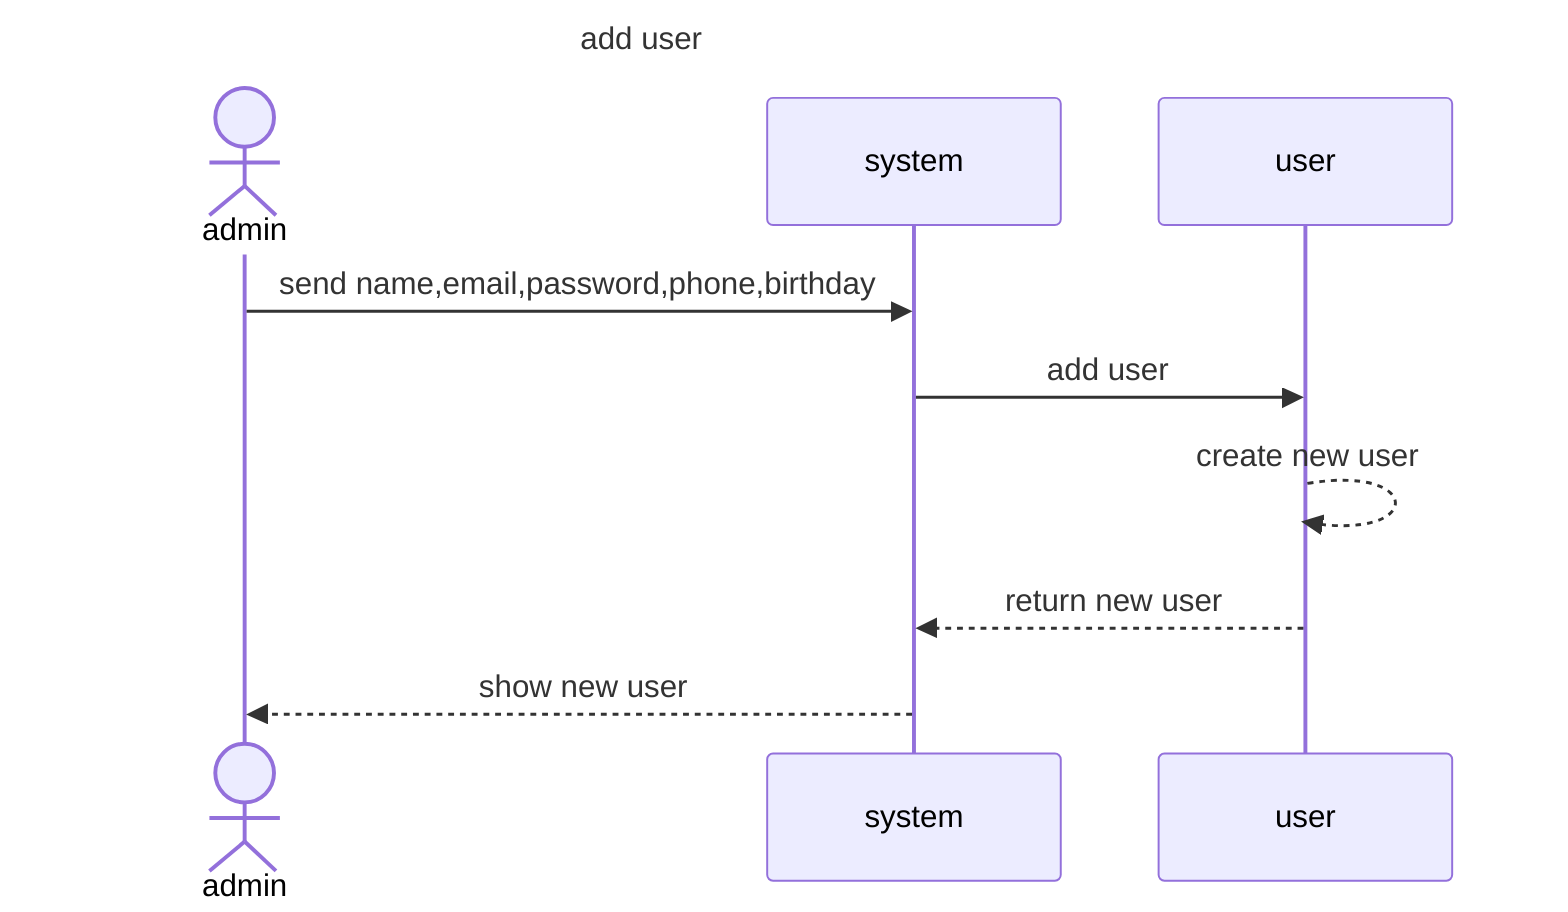 sequenceDiagram
    title add user
    actor admin
    participant system
    participant user
    admin ->> system: send name,email,password,phone,birthday
    system ->> user:add user
    user -->> user : create new user
    user -->> system: return new user
    system -->> admin: show new user
